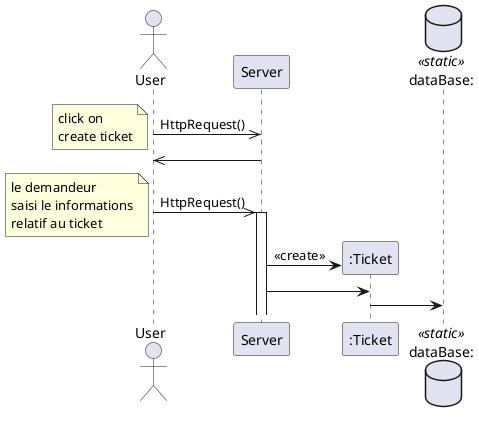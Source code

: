 @startuml créer un ticket

actor client as "User" order 1
participant server as "Server"   order 2
database bdd as "dataBase:" <<static>> order 4

client ->> server : HttpRequest()
note left : click on \ncreate ticket
server ->> client

client ->> server : HttpRequest()
note left : le demandeur\nsaisi le informations\nrelatif au ticket

activate server
create ticket as ":Ticket" order 3
server -> ticket : <<create>>

server -> ticket : 

ticket -> bdd : 

@enduml